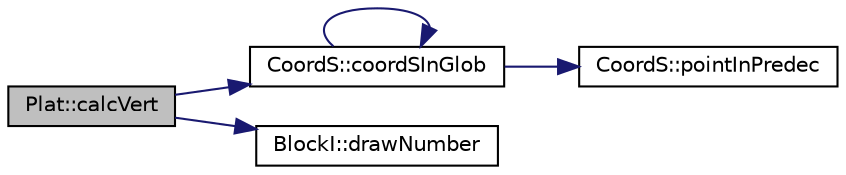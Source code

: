 digraph "Plat::calcVert"
{
 // LATEX_PDF_SIZE
  edge [fontname="Helvetica",fontsize="10",labelfontname="Helvetica",labelfontsize="10"];
  node [fontname="Helvetica",fontsize="10",shape=record];
  rankdir="LR";
  Node1 [label="Plat::calcVert",height=0.2,width=0.4,color="black", fillcolor="grey75", style="filled", fontcolor="black",tooltip="Funkcja przeliczająca wierzchołki obiektu."];
  Node1 -> Node2 [color="midnightblue",fontsize="10",style="solid",fontname="Helvetica"];
  Node2 [label="CoordS::coordSInGlob",height=0.2,width=0.4,color="black", fillcolor="white", style="filled",URL="$class_coord_s.html#a143df38916388dc1e96adf59bcbfc730",tooltip="Metoda zwracająca wektor w globalnym układzie współrzędnych."];
  Node2 -> Node2 [color="midnightblue",fontsize="10",style="solid",fontname="Helvetica"];
  Node2 -> Node3 [color="midnightblue",fontsize="10",style="solid",fontname="Helvetica"];
  Node3 [label="CoordS::pointInPredec",height=0.2,width=0.4,color="black", fillcolor="white", style="filled",URL="$class_coord_s.html#a044e7f44b4b73a9b2b563bc29e7ebb71",tooltip="Metoda zwracająca wektor w poprzednim układzie współrzędnych."];
  Node1 -> Node4 [color="midnightblue",fontsize="10",style="solid",fontname="Helvetica"];
  Node4 [label="BlockI::drawNumber",height=0.2,width=0.4,color="black", fillcolor="white", style="filled",URL="$class_block_i.html#adfb898236dda7ba4d1c12039d9f56f5f",tooltip="Funkcja zwracająca losową liczbę z określonego przedziału."];
}
